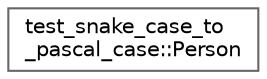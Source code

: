 digraph "类继承关系图"
{
 // LATEX_PDF_SIZE
  bgcolor="transparent";
  edge [fontname=Helvetica,fontsize=10,labelfontname=Helvetica,labelfontsize=10];
  node [fontname=Helvetica,fontsize=10,shape=box,height=0.2,width=0.4];
  rankdir="LR";
  Node0 [id="Node000000",label="test_snake_case_to\l_pascal_case::Person",height=0.2,width=0.4,color="grey40", fillcolor="white", style="filled",URL="$structtest__snake__case__to__pascal__case_1_1_person.html",tooltip=" "];
}
